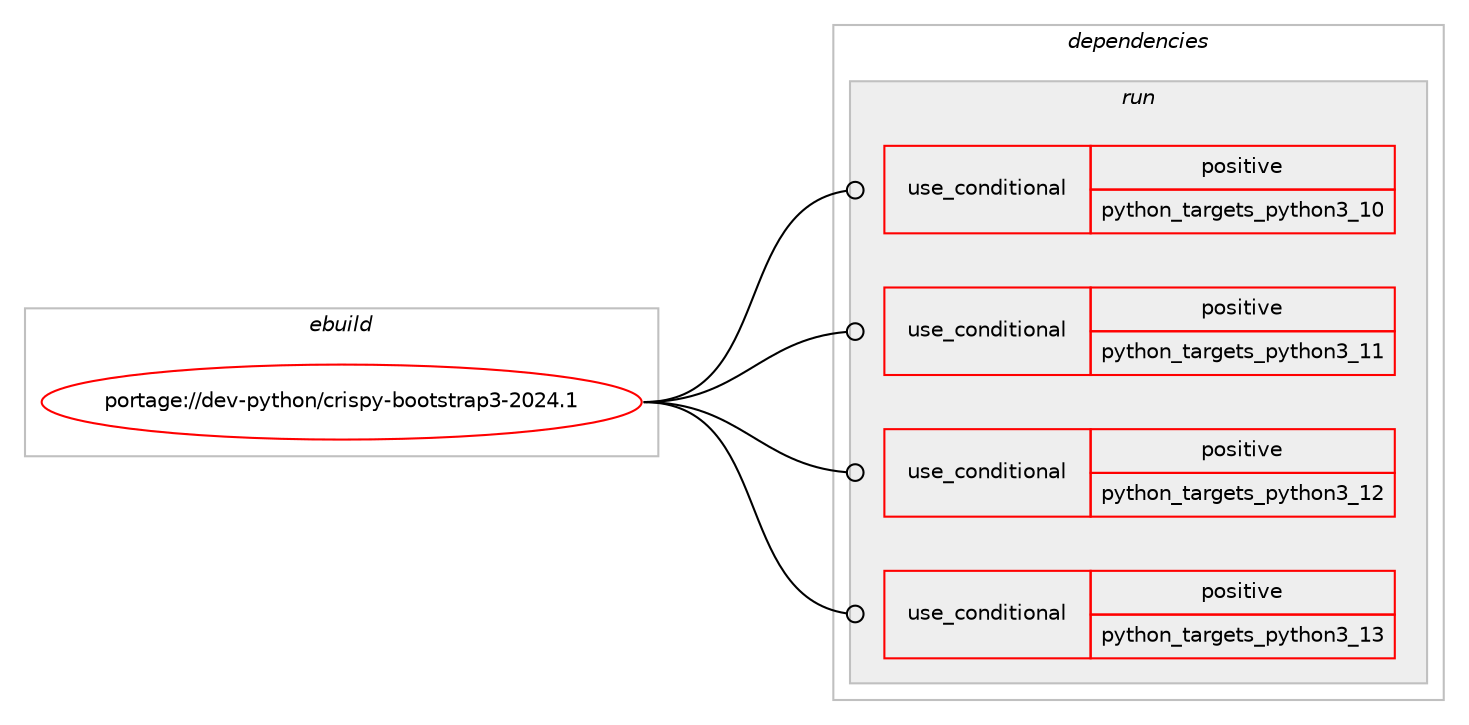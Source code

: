 digraph prolog {

# *************
# Graph options
# *************

newrank=true;
concentrate=true;
compound=true;
graph [rankdir=LR,fontname=Helvetica,fontsize=10,ranksep=1.5];#, ranksep=2.5, nodesep=0.2];
edge  [arrowhead=vee];
node  [fontname=Helvetica,fontsize=10];

# **********
# The ebuild
# **********

subgraph cluster_leftcol {
color=gray;
rank=same;
label=<<i>ebuild</i>>;
id [label="portage://dev-python/crispy-bootstrap3-2024.1", color=red, width=4, href="../dev-python/crispy-bootstrap3-2024.1.svg"];
}

# ****************
# The dependencies
# ****************

subgraph cluster_midcol {
color=gray;
label=<<i>dependencies</i>>;
subgraph cluster_compile {
fillcolor="#eeeeee";
style=filled;
label=<<i>compile</i>>;
}
subgraph cluster_compileandrun {
fillcolor="#eeeeee";
style=filled;
label=<<i>compile and run</i>>;
}
subgraph cluster_run {
fillcolor="#eeeeee";
style=filled;
label=<<i>run</i>>;
subgraph cond31060 {
dependency72472 [label=<<TABLE BORDER="0" CELLBORDER="1" CELLSPACING="0" CELLPADDING="4"><TR><TD ROWSPAN="3" CELLPADDING="10">use_conditional</TD></TR><TR><TD>positive</TD></TR><TR><TD>python_targets_python3_10</TD></TR></TABLE>>, shape=none, color=red];
# *** BEGIN UNKNOWN DEPENDENCY TYPE (TODO) ***
# dependency72472 -> package_dependency(portage://dev-python/crispy-bootstrap3-2024.1,run,no,dev-lang,python,none,[,,],[slot(3.10)],[])
# *** END UNKNOWN DEPENDENCY TYPE (TODO) ***

}
id:e -> dependency72472:w [weight=20,style="solid",arrowhead="odot"];
subgraph cond31061 {
dependency72473 [label=<<TABLE BORDER="0" CELLBORDER="1" CELLSPACING="0" CELLPADDING="4"><TR><TD ROWSPAN="3" CELLPADDING="10">use_conditional</TD></TR><TR><TD>positive</TD></TR><TR><TD>python_targets_python3_11</TD></TR></TABLE>>, shape=none, color=red];
# *** BEGIN UNKNOWN DEPENDENCY TYPE (TODO) ***
# dependency72473 -> package_dependency(portage://dev-python/crispy-bootstrap3-2024.1,run,no,dev-lang,python,none,[,,],[slot(3.11)],[])
# *** END UNKNOWN DEPENDENCY TYPE (TODO) ***

}
id:e -> dependency72473:w [weight=20,style="solid",arrowhead="odot"];
subgraph cond31062 {
dependency72474 [label=<<TABLE BORDER="0" CELLBORDER="1" CELLSPACING="0" CELLPADDING="4"><TR><TD ROWSPAN="3" CELLPADDING="10">use_conditional</TD></TR><TR><TD>positive</TD></TR><TR><TD>python_targets_python3_12</TD></TR></TABLE>>, shape=none, color=red];
# *** BEGIN UNKNOWN DEPENDENCY TYPE (TODO) ***
# dependency72474 -> package_dependency(portage://dev-python/crispy-bootstrap3-2024.1,run,no,dev-lang,python,none,[,,],[slot(3.12)],[])
# *** END UNKNOWN DEPENDENCY TYPE (TODO) ***

}
id:e -> dependency72474:w [weight=20,style="solid",arrowhead="odot"];
subgraph cond31063 {
dependency72475 [label=<<TABLE BORDER="0" CELLBORDER="1" CELLSPACING="0" CELLPADDING="4"><TR><TD ROWSPAN="3" CELLPADDING="10">use_conditional</TD></TR><TR><TD>positive</TD></TR><TR><TD>python_targets_python3_13</TD></TR></TABLE>>, shape=none, color=red];
# *** BEGIN UNKNOWN DEPENDENCY TYPE (TODO) ***
# dependency72475 -> package_dependency(portage://dev-python/crispy-bootstrap3-2024.1,run,no,dev-lang,python,none,[,,],[slot(3.13)],[])
# *** END UNKNOWN DEPENDENCY TYPE (TODO) ***

}
id:e -> dependency72475:w [weight=20,style="solid",arrowhead="odot"];
# *** BEGIN UNKNOWN DEPENDENCY TYPE (TODO) ***
# id -> package_dependency(portage://dev-python/crispy-bootstrap3-2024.1,run,no,dev-python,django-crispy-forms,none,[,,],[],[use(optenable(python_targets_python3_10),negative),use(optenable(python_targets_python3_11),negative),use(optenable(python_targets_python3_12),negative),use(optenable(python_targets_python3_13),negative)])
# *** END UNKNOWN DEPENDENCY TYPE (TODO) ***

}
}

# **************
# The candidates
# **************

subgraph cluster_choices {
rank=same;
color=gray;
label=<<i>candidates</i>>;

}

}
